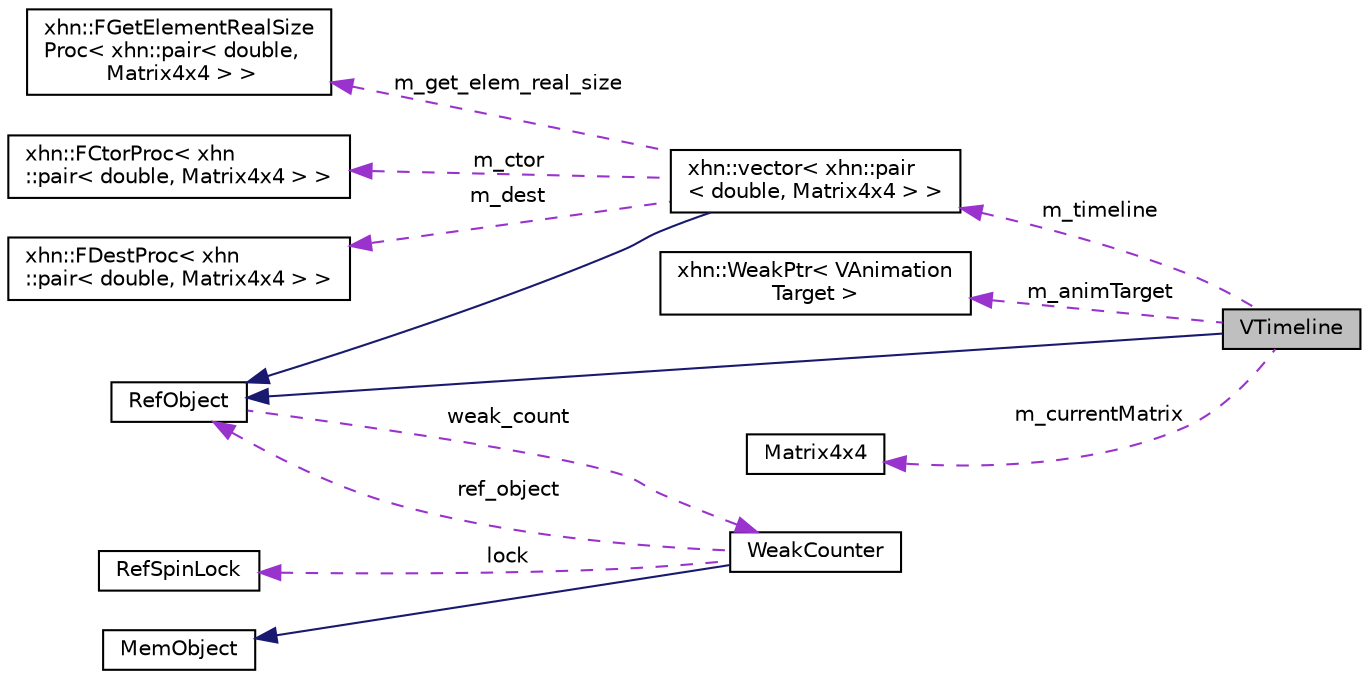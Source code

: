 digraph "VTimeline"
{
  edge [fontname="Helvetica",fontsize="10",labelfontname="Helvetica",labelfontsize="10"];
  node [fontname="Helvetica",fontsize="10",shape=record];
  rankdir="LR";
  Node1 [label="VTimeline",height=0.2,width=0.4,color="black", fillcolor="grey75", style="filled", fontcolor="black"];
  Node2 -> Node1 [dir="back",color="midnightblue",fontsize="10",style="solid",fontname="Helvetica"];
  Node2 [label="RefObject",height=0.2,width=0.4,color="black", fillcolor="white", style="filled",URL="$class_ref_object.html"];
  Node3 -> Node2 [dir="back",color="darkorchid3",fontsize="10",style="dashed",label=" weak_count" ,fontname="Helvetica"];
  Node3 [label="WeakCounter",height=0.2,width=0.4,color="black", fillcolor="white", style="filled",URL="$class_weak_counter.html",tooltip="WeakCounter. "];
  Node4 -> Node3 [dir="back",color="midnightblue",fontsize="10",style="solid",fontname="Helvetica"];
  Node4 [label="MemObject",height=0.2,width=0.4,color="black", fillcolor="white", style="filled",URL="$class_mem_object.html"];
  Node5 -> Node3 [dir="back",color="darkorchid3",fontsize="10",style="dashed",label=" lock" ,fontname="Helvetica"];
  Node5 [label="RefSpinLock",height=0.2,width=0.4,color="black", fillcolor="white", style="filled",URL="$class_ref_spin_lock.html"];
  Node2 -> Node3 [dir="back",color="darkorchid3",fontsize="10",style="dashed",label=" ref_object" ,fontname="Helvetica"];
  Node6 -> Node1 [dir="back",color="darkorchid3",fontsize="10",style="dashed",label=" m_animTarget" ,fontname="Helvetica"];
  Node6 [label="xhn::WeakPtr\< VAnimation\lTarget \>",height=0.2,width=0.4,color="black", fillcolor="white", style="filled",URL="$classxhn_1_1_weak_ptr.html"];
  Node7 -> Node1 [dir="back",color="darkorchid3",fontsize="10",style="dashed",label=" m_timeline" ,fontname="Helvetica"];
  Node7 [label="xhn::vector\< xhn::pair\l\< double, Matrix4x4 \> \>",height=0.2,width=0.4,color="black", fillcolor="white", style="filled",URL="$classxhn_1_1vector.html"];
  Node2 -> Node7 [dir="back",color="midnightblue",fontsize="10",style="solid",fontname="Helvetica"];
  Node8 -> Node7 [dir="back",color="darkorchid3",fontsize="10",style="dashed",label=" m_ctor" ,fontname="Helvetica"];
  Node8 [label="xhn::FCtorProc\< xhn\l::pair\< double, Matrix4x4 \> \>",height=0.2,width=0.4,color="black", fillcolor="white", style="filled",URL="$structxhn_1_1_f_ctor_proc.html"];
  Node9 -> Node7 [dir="back",color="darkorchid3",fontsize="10",style="dashed",label=" m_dest" ,fontname="Helvetica"];
  Node9 [label="xhn::FDestProc\< xhn\l::pair\< double, Matrix4x4 \> \>",height=0.2,width=0.4,color="black", fillcolor="white", style="filled",URL="$structxhn_1_1_f_dest_proc.html"];
  Node10 -> Node7 [dir="back",color="darkorchid3",fontsize="10",style="dashed",label=" m_get_elem_real_size" ,fontname="Helvetica"];
  Node10 [label="xhn::FGetElementRealSize\lProc\< xhn::pair\< double,\l Matrix4x4 \> \>",height=0.2,width=0.4,color="black", fillcolor="white", style="filled",URL="$structxhn_1_1_f_get_element_real_size_proc.html"];
  Node11 -> Node1 [dir="back",color="darkorchid3",fontsize="10",style="dashed",label=" m_currentMatrix" ,fontname="Helvetica"];
  Node11 [label="Matrix4x4",height=0.2,width=0.4,color="black", fillcolor="white", style="filled",URL="$struct_matrix4x4.html"];
}
